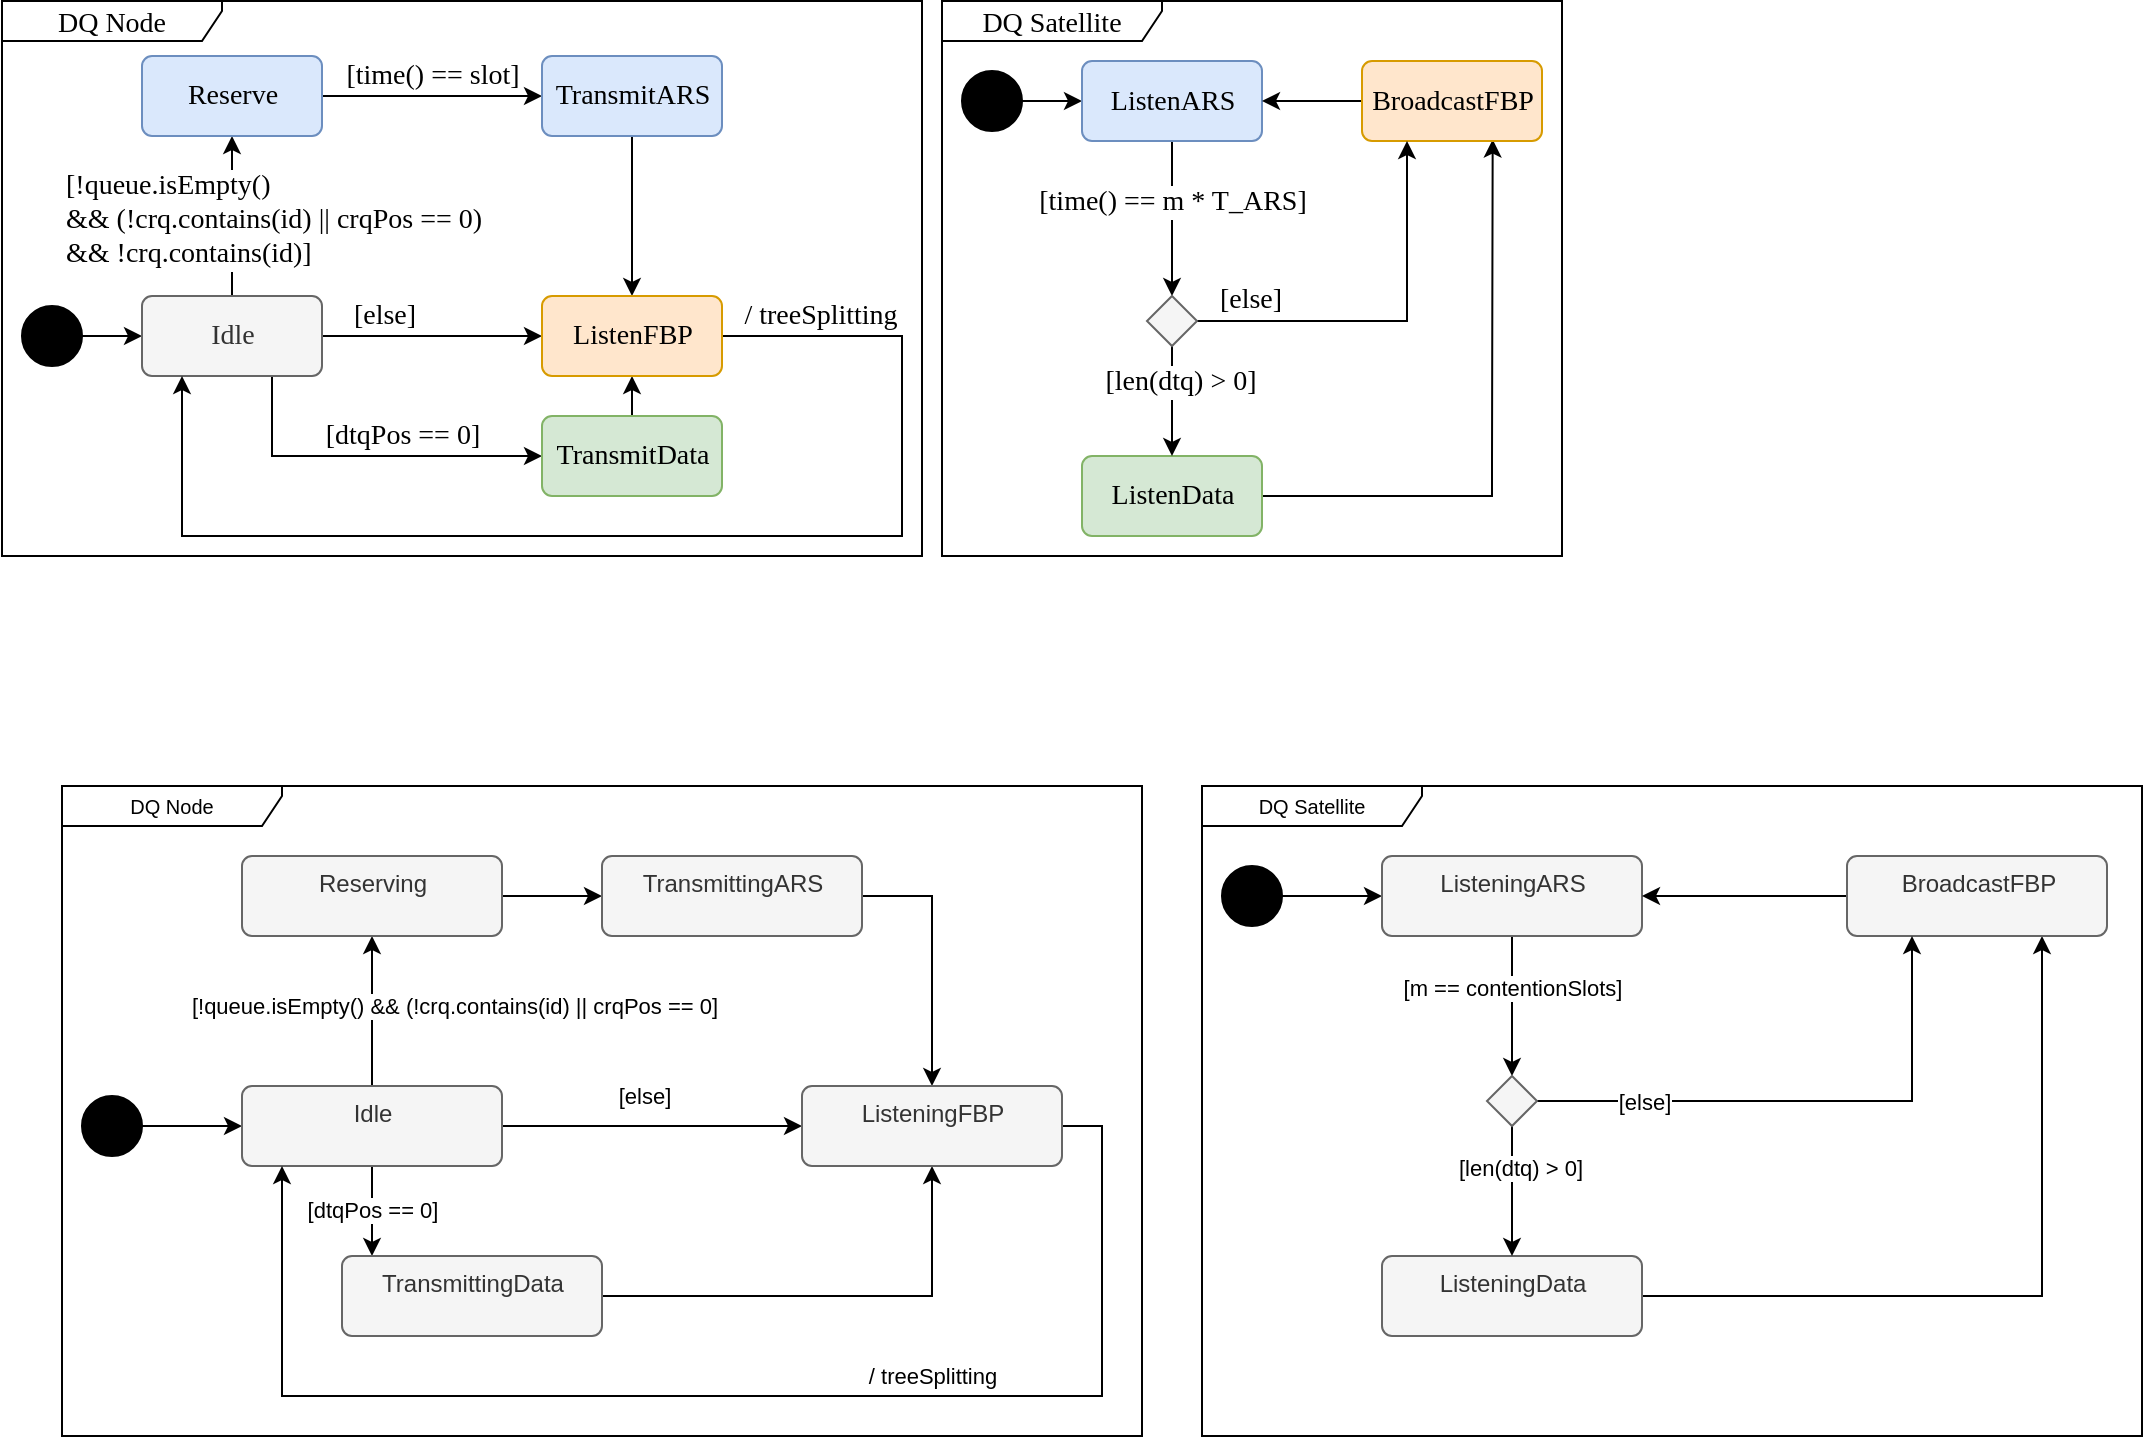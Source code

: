 <mxfile version="23.1.1" type="device">
  <diagram id="aoEpwyaVwkygxryid49U" name="Page-1">
    <mxGraphModel dx="3187" dy="1827" grid="1" gridSize="10" guides="1" tooltips="1" connect="1" arrows="1" fold="1" page="1" pageScale="1" pageWidth="850" pageHeight="1100" math="0" shadow="0">
      <root>
        <mxCell id="0" />
        <mxCell id="1" parent="0" />
        <mxCell id="NaTh2jjpvzgjg7sWAXUI-25" style="edgeStyle=orthogonalEdgeStyle;rounded=0;orthogonalLoop=1;jettySize=auto;html=1;" parent="1" source="NaTh2jjpvzgjg7sWAXUI-26" target="NaTh2jjpvzgjg7sWAXUI-29" edge="1">
          <mxGeometry relative="1" as="geometry" />
        </mxCell>
        <mxCell id="NaTh2jjpvzgjg7sWAXUI-26" value="" style="ellipse;fillColor=strokeColor;" parent="1" vertex="1">
          <mxGeometry x="60" y="660" width="30" height="30" as="geometry" />
        </mxCell>
        <mxCell id="8myoIXHwX_xvSEYw4F4F-2" style="edgeStyle=orthogonalEdgeStyle;rounded=0;orthogonalLoop=1;jettySize=auto;html=1;exitX=0.5;exitY=0;exitDx=0;exitDy=0;" parent="1" source="NaTh2jjpvzgjg7sWAXUI-29" target="8myoIXHwX_xvSEYw4F4F-1" edge="1">
          <mxGeometry relative="1" as="geometry" />
        </mxCell>
        <mxCell id="8myoIXHwX_xvSEYw4F4F-3" value="[!queue.isEmpty() &amp;amp;&amp;amp; (!crq.contains(id) || crqPos == 0]" style="edgeLabel;html=1;align=center;verticalAlign=middle;resizable=0;points=[];" parent="8myoIXHwX_xvSEYw4F4F-2" vertex="1" connectable="0">
          <mxGeometry x="-0.319" relative="1" as="geometry">
            <mxPoint x="41" y="-15" as="offset" />
          </mxGeometry>
        </mxCell>
        <mxCell id="8myoIXHwX_xvSEYw4F4F-7" style="edgeStyle=orthogonalEdgeStyle;rounded=0;orthogonalLoop=1;jettySize=auto;html=1;" parent="1" source="NaTh2jjpvzgjg7sWAXUI-29" target="8myoIXHwX_xvSEYw4F4F-6" edge="1">
          <mxGeometry relative="1" as="geometry">
            <Array as="points">
              <mxPoint x="205" y="730" />
              <mxPoint x="205" y="730" />
            </Array>
          </mxGeometry>
        </mxCell>
        <mxCell id="8myoIXHwX_xvSEYw4F4F-8" value="[dtqPos == 0]" style="edgeLabel;html=1;align=center;verticalAlign=middle;resizable=0;points=[];" parent="8myoIXHwX_xvSEYw4F4F-7" vertex="1" connectable="0">
          <mxGeometry x="-0.58" y="1" relative="1" as="geometry">
            <mxPoint x="-1" y="12" as="offset" />
          </mxGeometry>
        </mxCell>
        <mxCell id="8myoIXHwX_xvSEYw4F4F-10" style="edgeStyle=orthogonalEdgeStyle;rounded=0;orthogonalLoop=1;jettySize=auto;html=1;" parent="1" source="NaTh2jjpvzgjg7sWAXUI-29" target="8myoIXHwX_xvSEYw4F4F-9" edge="1">
          <mxGeometry relative="1" as="geometry" />
        </mxCell>
        <mxCell id="8myoIXHwX_xvSEYw4F4F-11" value="[else]" style="edgeLabel;html=1;align=center;verticalAlign=middle;resizable=0;points=[];" parent="8myoIXHwX_xvSEYw4F4F-10" vertex="1" connectable="0">
          <mxGeometry x="-0.484" y="1" relative="1" as="geometry">
            <mxPoint x="32" y="-14" as="offset" />
          </mxGeometry>
        </mxCell>
        <mxCell id="NaTh2jjpvzgjg7sWAXUI-29" value="Idle" style="html=1;align=center;verticalAlign=top;rounded=1;absoluteArcSize=1;arcSize=10;dashed=0;fillColor=#f5f5f5;fontColor=#333333;strokeColor=#666666;" parent="1" vertex="1">
          <mxGeometry x="140" y="655" width="130" height="40" as="geometry" />
        </mxCell>
        <mxCell id="8myoIXHwX_xvSEYw4F4F-12" style="edgeStyle=orthogonalEdgeStyle;rounded=0;orthogonalLoop=1;jettySize=auto;html=1;" parent="1" source="8myoIXHwX_xvSEYw4F4F-17" target="8myoIXHwX_xvSEYw4F4F-9" edge="1">
          <mxGeometry relative="1" as="geometry">
            <Array as="points">
              <mxPoint x="485" y="560" />
            </Array>
          </mxGeometry>
        </mxCell>
        <mxCell id="8myoIXHwX_xvSEYw4F4F-18" style="edgeStyle=orthogonalEdgeStyle;rounded=0;orthogonalLoop=1;jettySize=auto;html=1;" parent="1" source="8myoIXHwX_xvSEYw4F4F-1" target="8myoIXHwX_xvSEYw4F4F-17" edge="1">
          <mxGeometry relative="1" as="geometry" />
        </mxCell>
        <mxCell id="8myoIXHwX_xvSEYw4F4F-1" value="Reserving" style="html=1;align=center;verticalAlign=top;rounded=1;absoluteArcSize=1;arcSize=10;dashed=0;fillColor=#f5f5f5;fontColor=#333333;strokeColor=#666666;" parent="1" vertex="1">
          <mxGeometry x="140" y="540" width="130" height="40" as="geometry" />
        </mxCell>
        <mxCell id="8myoIXHwX_xvSEYw4F4F-13" style="edgeStyle=orthogonalEdgeStyle;rounded=0;orthogonalLoop=1;jettySize=auto;html=1;" parent="1" source="8myoIXHwX_xvSEYw4F4F-6" target="8myoIXHwX_xvSEYw4F4F-9" edge="1">
          <mxGeometry relative="1" as="geometry">
            <Array as="points">
              <mxPoint x="485" y="760" />
            </Array>
          </mxGeometry>
        </mxCell>
        <mxCell id="8myoIXHwX_xvSEYw4F4F-6" value="TransmittingData" style="html=1;align=center;verticalAlign=top;rounded=1;absoluteArcSize=1;arcSize=10;dashed=0;fillColor=#f5f5f5;fontColor=#333333;strokeColor=#666666;" parent="1" vertex="1">
          <mxGeometry x="190" y="740" width="130" height="40" as="geometry" />
        </mxCell>
        <mxCell id="8myoIXHwX_xvSEYw4F4F-14" style="edgeStyle=orthogonalEdgeStyle;rounded=0;orthogonalLoop=1;jettySize=auto;html=1;" parent="1" source="8myoIXHwX_xvSEYw4F4F-9" target="NaTh2jjpvzgjg7sWAXUI-29" edge="1">
          <mxGeometry relative="1" as="geometry">
            <Array as="points">
              <mxPoint x="570" y="675" />
              <mxPoint x="570" y="810" />
              <mxPoint x="160" y="810" />
            </Array>
          </mxGeometry>
        </mxCell>
        <mxCell id="8myoIXHwX_xvSEYw4F4F-15" value="/ treeSplitting" style="edgeLabel;html=1;align=center;verticalAlign=middle;resizable=0;points=[];" parent="8myoIXHwX_xvSEYw4F4F-14" vertex="1" connectable="0">
          <mxGeometry x="0.076" y="3" relative="1" as="geometry">
            <mxPoint x="126" y="-13" as="offset" />
          </mxGeometry>
        </mxCell>
        <mxCell id="8myoIXHwX_xvSEYw4F4F-9" value="ListeningFBP" style="html=1;align=center;verticalAlign=top;rounded=1;absoluteArcSize=1;arcSize=10;dashed=0;fillColor=#f5f5f5;fontColor=#333333;strokeColor=#666666;" parent="1" vertex="1">
          <mxGeometry x="420" y="655" width="130" height="40" as="geometry" />
        </mxCell>
        <mxCell id="8myoIXHwX_xvSEYw4F4F-16" value="DQ Node" style="shape=umlFrame;whiteSpace=wrap;html=1;fontSize=10;width=110;height=20;" parent="1" vertex="1">
          <mxGeometry x="50" y="505" width="540" height="325" as="geometry" />
        </mxCell>
        <mxCell id="8myoIXHwX_xvSEYw4F4F-17" value="TransmittingARS" style="html=1;align=center;verticalAlign=top;rounded=1;absoluteArcSize=1;arcSize=10;dashed=0;fillColor=#f5f5f5;fontColor=#333333;strokeColor=#666666;" parent="1" vertex="1">
          <mxGeometry x="320" y="540" width="130" height="40" as="geometry" />
        </mxCell>
        <mxCell id="ifaudsmOs5MDKRNVzAqA-16" style="edgeStyle=orthogonalEdgeStyle;rounded=0;orthogonalLoop=1;jettySize=auto;html=1;" parent="1" source="ifaudsmOs5MDKRNVzAqA-17" target="ifaudsmOs5MDKRNVzAqA-20" edge="1">
          <mxGeometry relative="1" as="geometry" />
        </mxCell>
        <mxCell id="ifaudsmOs5MDKRNVzAqA-17" value="" style="ellipse;fillColor=strokeColor;" parent="1" vertex="1">
          <mxGeometry x="630" y="545" width="30" height="30" as="geometry" />
        </mxCell>
        <mxCell id="ifaudsmOs5MDKRNVzAqA-18" style="edgeStyle=orthogonalEdgeStyle;rounded=0;orthogonalLoop=1;jettySize=auto;html=1;fontSize=10;" parent="1" source="ifaudsmOs5MDKRNVzAqA-20" target="ifaudsmOs5MDKRNVzAqA-30" edge="1">
          <mxGeometry relative="1" as="geometry">
            <mxPoint x="900" y="585" as="targetPoint" />
          </mxGeometry>
        </mxCell>
        <mxCell id="ifaudsmOs5MDKRNVzAqA-19" value="[m == contentionSlots]" style="edgeLabel;html=1;align=center;verticalAlign=middle;resizable=0;points=[];" parent="ifaudsmOs5MDKRNVzAqA-18" vertex="1" connectable="0">
          <mxGeometry x="-0.257" y="1" relative="1" as="geometry">
            <mxPoint x="-1" as="offset" />
          </mxGeometry>
        </mxCell>
        <mxCell id="ifaudsmOs5MDKRNVzAqA-20" value="ListeningARS" style="html=1;align=center;verticalAlign=top;rounded=1;absoluteArcSize=1;arcSize=10;dashed=0;fillColor=#f5f5f5;fontColor=#333333;strokeColor=#666666;" parent="1" vertex="1">
          <mxGeometry x="710" y="540" width="130" height="40" as="geometry" />
        </mxCell>
        <mxCell id="ifaudsmOs5MDKRNVzAqA-21" value="DQ Satellite" style="shape=umlFrame;whiteSpace=wrap;html=1;fontSize=10;width=110;height=20;" parent="1" vertex="1">
          <mxGeometry x="620" y="505" width="470" height="325" as="geometry" />
        </mxCell>
        <mxCell id="ifaudsmOs5MDKRNVzAqA-22" style="edgeStyle=orthogonalEdgeStyle;rounded=0;orthogonalLoop=1;jettySize=auto;html=1;exitX=1;exitY=0.5;exitDx=0;exitDy=0;entryX=0.75;entryY=1;entryDx=0;entryDy=0;" parent="1" source="ifaudsmOs5MDKRNVzAqA-23" target="ifaudsmOs5MDKRNVzAqA-25" edge="1">
          <mxGeometry relative="1" as="geometry">
            <Array as="points">
              <mxPoint x="1040" y="760" />
            </Array>
          </mxGeometry>
        </mxCell>
        <mxCell id="ifaudsmOs5MDKRNVzAqA-23" value="ListeningData" style="html=1;align=center;verticalAlign=top;rounded=1;absoluteArcSize=1;arcSize=10;dashed=0;fillColor=#f5f5f5;fontColor=#333333;strokeColor=#666666;" parent="1" vertex="1">
          <mxGeometry x="710" y="740" width="130" height="40" as="geometry" />
        </mxCell>
        <mxCell id="ifaudsmOs5MDKRNVzAqA-24" style="edgeStyle=orthogonalEdgeStyle;rounded=0;orthogonalLoop=1;jettySize=auto;html=1;" parent="1" source="ifaudsmOs5MDKRNVzAqA-25" target="ifaudsmOs5MDKRNVzAqA-20" edge="1">
          <mxGeometry relative="1" as="geometry" />
        </mxCell>
        <mxCell id="ifaudsmOs5MDKRNVzAqA-25" value="BroadcastFBP" style="html=1;align=center;verticalAlign=top;rounded=1;absoluteArcSize=1;arcSize=10;dashed=0;fillColor=#f5f5f5;fontColor=#333333;strokeColor=#666666;" parent="1" vertex="1">
          <mxGeometry x="942.5" y="540" width="130" height="40" as="geometry" />
        </mxCell>
        <mxCell id="ifaudsmOs5MDKRNVzAqA-28" style="edgeStyle=orthogonalEdgeStyle;rounded=0;orthogonalLoop=1;jettySize=auto;html=1;" parent="1" source="ifaudsmOs5MDKRNVzAqA-30" target="ifaudsmOs5MDKRNVzAqA-23" edge="1">
          <mxGeometry relative="1" as="geometry" />
        </mxCell>
        <mxCell id="ifaudsmOs5MDKRNVzAqA-29" value="[len(dtq) &amp;gt; 0]" style="edgeLabel;html=1;align=center;verticalAlign=middle;resizable=0;points=[];" parent="ifaudsmOs5MDKRNVzAqA-28" vertex="1" connectable="0">
          <mxGeometry x="-0.448" relative="1" as="geometry">
            <mxPoint x="4" y="3" as="offset" />
          </mxGeometry>
        </mxCell>
        <mxCell id="ifaudsmOs5MDKRNVzAqA-33" style="edgeStyle=orthogonalEdgeStyle;rounded=0;orthogonalLoop=1;jettySize=auto;html=1;exitX=1;exitY=0.5;exitDx=0;exitDy=0;entryX=0.25;entryY=1;entryDx=0;entryDy=0;" parent="1" source="ifaudsmOs5MDKRNVzAqA-30" target="ifaudsmOs5MDKRNVzAqA-25" edge="1">
          <mxGeometry relative="1" as="geometry" />
        </mxCell>
        <mxCell id="ifaudsmOs5MDKRNVzAqA-34" value="[else]" style="edgeLabel;html=1;align=center;verticalAlign=middle;resizable=0;points=[];" parent="ifaudsmOs5MDKRNVzAqA-33" vertex="1" connectable="0">
          <mxGeometry x="-0.49" y="2" relative="1" as="geometry">
            <mxPoint x="-16" y="2" as="offset" />
          </mxGeometry>
        </mxCell>
        <mxCell id="ifaudsmOs5MDKRNVzAqA-30" value="" style="rhombus;whiteSpace=wrap;html=1;fillColor=#f5f5f5;fontColor=#333333;strokeColor=#666666;" parent="1" vertex="1">
          <mxGeometry x="762.5" y="650" width="25" height="25" as="geometry" />
        </mxCell>
        <mxCell id="bgmofIdBYpxs3ws7wYql-1" value="&lt;font style=&quot;font-size: 14px;&quot; face=&quot;Times New Roman&quot;&gt;DQ Satellite&lt;/font&gt;" style="shape=umlFrame;whiteSpace=wrap;html=1;fontSize=14;width=110;height=20;" vertex="1" parent="1">
          <mxGeometry x="490" y="112.5" width="310" height="277.5" as="geometry" />
        </mxCell>
        <mxCell id="bgmofIdBYpxs3ws7wYql-2" value="&lt;font style=&quot;font-size: 14px;&quot; face=&quot;Times New Roman&quot;&gt;DQ Node&lt;/font&gt;" style="shape=umlFrame;whiteSpace=wrap;html=1;fontSize=14;width=110;height=20;" vertex="1" parent="1">
          <mxGeometry x="20" y="112.5" width="460" height="277.5" as="geometry" />
        </mxCell>
        <mxCell id="bgmofIdBYpxs3ws7wYql-3" style="edgeStyle=orthogonalEdgeStyle;rounded=0;orthogonalLoop=1;jettySize=auto;html=1;fontFamily=Times New Roman;fontSize=14;" edge="1" parent="1" source="bgmofIdBYpxs3ws7wYql-4" target="bgmofIdBYpxs3ws7wYql-11">
          <mxGeometry relative="1" as="geometry" />
        </mxCell>
        <mxCell id="bgmofIdBYpxs3ws7wYql-4" value="" style="ellipse;fillColor=strokeColor;fontFamily=Times New Roman;fontSize=14;" vertex="1" parent="1">
          <mxGeometry x="30" y="265" width="30" height="30" as="geometry" />
        </mxCell>
        <mxCell id="bgmofIdBYpxs3ws7wYql-5" style="edgeStyle=orthogonalEdgeStyle;rounded=0;orthogonalLoop=1;jettySize=auto;html=1;exitX=0.5;exitY=0;exitDx=0;exitDy=0;fontFamily=Times New Roman;fontSize=14;" edge="1" parent="1" source="bgmofIdBYpxs3ws7wYql-11" target="bgmofIdBYpxs3ws7wYql-15">
          <mxGeometry relative="1" as="geometry" />
        </mxCell>
        <mxCell id="bgmofIdBYpxs3ws7wYql-6" value="[!queue.isEmpty()&lt;br style=&quot;font-size: 14px;&quot;&gt;&amp;amp;&amp;amp; (!crq.contains(id) || crqPos == 0)&lt;br style=&quot;font-size: 14px;&quot;&gt;&amp;amp;&amp;amp; !crq.contains(id)]" style="edgeLabel;html=1;align=left;verticalAlign=middle;resizable=0;points=[];fontFamily=Times New Roman;fontSize=14;" vertex="1" connectable="0" parent="bgmofIdBYpxs3ws7wYql-5">
          <mxGeometry x="-0.319" relative="1" as="geometry">
            <mxPoint x="-85" y="-11" as="offset" />
          </mxGeometry>
        </mxCell>
        <mxCell id="bgmofIdBYpxs3ws7wYql-7" style="edgeStyle=orthogonalEdgeStyle;rounded=0;orthogonalLoop=1;jettySize=auto;html=1;fontFamily=Times New Roman;fontSize=14;" edge="1" parent="1" source="bgmofIdBYpxs3ws7wYql-11" target="bgmofIdBYpxs3ws7wYql-17">
          <mxGeometry relative="1" as="geometry">
            <Array as="points">
              <mxPoint x="155" y="335" />
              <mxPoint x="155" y="335" />
            </Array>
          </mxGeometry>
        </mxCell>
        <mxCell id="bgmofIdBYpxs3ws7wYql-8" value="[dtqPos == 0]" style="edgeLabel;html=1;align=center;verticalAlign=middle;resizable=0;points=[];fontFamily=Times New Roman;fontSize=14;" vertex="1" connectable="0" parent="bgmofIdBYpxs3ws7wYql-7">
          <mxGeometry x="-0.58" y="1" relative="1" as="geometry">
            <mxPoint x="64" y="-7" as="offset" />
          </mxGeometry>
        </mxCell>
        <mxCell id="bgmofIdBYpxs3ws7wYql-9" style="edgeStyle=orthogonalEdgeStyle;rounded=0;orthogonalLoop=1;jettySize=auto;html=1;fontFamily=Times New Roman;fontSize=14;" edge="1" parent="1" source="bgmofIdBYpxs3ws7wYql-11" target="bgmofIdBYpxs3ws7wYql-20">
          <mxGeometry relative="1" as="geometry" />
        </mxCell>
        <mxCell id="bgmofIdBYpxs3ws7wYql-10" value="[else]" style="edgeLabel;html=1;align=center;verticalAlign=middle;resizable=0;points=[];fontFamily=Times New Roman;fontSize=14;" vertex="1" connectable="0" parent="bgmofIdBYpxs3ws7wYql-9">
          <mxGeometry x="-0.484" y="1" relative="1" as="geometry">
            <mxPoint x="2" y="-9" as="offset" />
          </mxGeometry>
        </mxCell>
        <mxCell id="bgmofIdBYpxs3ws7wYql-11" value="Idle" style="html=1;align=center;verticalAlign=middle;rounded=1;absoluteArcSize=1;arcSize=10;dashed=0;fillColor=#f5f5f5;fontColor=#333333;strokeColor=#666666;fontFamily=Times New Roman;fontSize=14;" vertex="1" parent="1">
          <mxGeometry x="90" y="260" width="90" height="40" as="geometry" />
        </mxCell>
        <mxCell id="bgmofIdBYpxs3ws7wYql-12" style="edgeStyle=orthogonalEdgeStyle;rounded=0;orthogonalLoop=1;jettySize=auto;html=1;fontFamily=Times New Roman;fontSize=14;" edge="1" parent="1" source="bgmofIdBYpxs3ws7wYql-21" target="bgmofIdBYpxs3ws7wYql-20">
          <mxGeometry relative="1" as="geometry">
            <Array as="points">
              <mxPoint x="335" y="200" />
              <mxPoint x="335" y="200" />
            </Array>
          </mxGeometry>
        </mxCell>
        <mxCell id="bgmofIdBYpxs3ws7wYql-13" style="edgeStyle=orthogonalEdgeStyle;rounded=0;orthogonalLoop=1;jettySize=auto;html=1;fontFamily=Times New Roman;fontSize=14;" edge="1" parent="1" source="bgmofIdBYpxs3ws7wYql-15" target="bgmofIdBYpxs3ws7wYql-21">
          <mxGeometry relative="1" as="geometry" />
        </mxCell>
        <mxCell id="bgmofIdBYpxs3ws7wYql-14" value="[time() == slot]" style="edgeLabel;html=1;align=center;verticalAlign=middle;resizable=0;points=[];fontFamily=Times New Roman;fontSize=14;" vertex="1" connectable="0" parent="bgmofIdBYpxs3ws7wYql-13">
          <mxGeometry x="-0.34" y="4" relative="1" as="geometry">
            <mxPoint x="18" y="-6" as="offset" />
          </mxGeometry>
        </mxCell>
        <mxCell id="bgmofIdBYpxs3ws7wYql-15" value="Reserve" style="html=1;align=center;verticalAlign=middle;rounded=1;absoluteArcSize=1;arcSize=10;dashed=0;fillColor=#dae8fc;strokeColor=#6c8ebf;fontFamily=Times New Roman;fontSize=14;" vertex="1" parent="1">
          <mxGeometry x="90" y="140" width="90" height="40" as="geometry" />
        </mxCell>
        <mxCell id="bgmofIdBYpxs3ws7wYql-16" style="edgeStyle=orthogonalEdgeStyle;rounded=0;orthogonalLoop=1;jettySize=auto;html=1;exitX=0.5;exitY=0;exitDx=0;exitDy=0;entryX=0.5;entryY=1;entryDx=0;entryDy=0;fontSize=14;" edge="1" parent="1" source="bgmofIdBYpxs3ws7wYql-17" target="bgmofIdBYpxs3ws7wYql-20">
          <mxGeometry relative="1" as="geometry" />
        </mxCell>
        <mxCell id="bgmofIdBYpxs3ws7wYql-17" value="TransmitData" style="html=1;align=center;verticalAlign=middle;rounded=1;absoluteArcSize=1;arcSize=10;dashed=0;fillColor=#d5e8d4;strokeColor=#82b366;fontFamily=Times New Roman;fontSize=14;" vertex="1" parent="1">
          <mxGeometry x="290" y="320" width="90" height="40" as="geometry" />
        </mxCell>
        <mxCell id="bgmofIdBYpxs3ws7wYql-18" style="edgeStyle=orthogonalEdgeStyle;rounded=0;orthogonalLoop=1;jettySize=auto;html=1;fontFamily=Times New Roman;fontSize=14;" edge="1" parent="1" source="bgmofIdBYpxs3ws7wYql-20" target="bgmofIdBYpxs3ws7wYql-11">
          <mxGeometry relative="1" as="geometry">
            <Array as="points">
              <mxPoint x="470" y="280" />
              <mxPoint x="470" y="380" />
              <mxPoint x="110" y="380" />
            </Array>
          </mxGeometry>
        </mxCell>
        <mxCell id="bgmofIdBYpxs3ws7wYql-19" value="/ treeSplitting" style="edgeLabel;html=1;align=center;verticalAlign=middle;resizable=0;points=[];fontFamily=Times New Roman;fontSize=14;" vertex="1" connectable="0" parent="bgmofIdBYpxs3ws7wYql-18">
          <mxGeometry x="0.076" y="3" relative="1" as="geometry">
            <mxPoint x="108" y="-113" as="offset" />
          </mxGeometry>
        </mxCell>
        <mxCell id="bgmofIdBYpxs3ws7wYql-20" value="ListenFBP" style="html=1;align=center;verticalAlign=middle;rounded=1;absoluteArcSize=1;arcSize=10;dashed=0;fillColor=#ffe6cc;strokeColor=#d79b00;fontFamily=Times New Roman;fontSize=14;" vertex="1" parent="1">
          <mxGeometry x="290" y="260" width="90" height="40" as="geometry" />
        </mxCell>
        <mxCell id="bgmofIdBYpxs3ws7wYql-21" value="TransmitARS" style="html=1;align=center;verticalAlign=middle;rounded=1;absoluteArcSize=1;arcSize=10;dashed=0;fillColor=#dae8fc;strokeColor=#6c8ebf;fontFamily=Times New Roman;fontSize=14;" vertex="1" parent="1">
          <mxGeometry x="290" y="140" width="90" height="40" as="geometry" />
        </mxCell>
        <mxCell id="bgmofIdBYpxs3ws7wYql-22" style="edgeStyle=orthogonalEdgeStyle;rounded=0;orthogonalLoop=1;jettySize=auto;html=1;fontFamily=Times New Roman;fontSize=14;" edge="1" parent="1" source="bgmofIdBYpxs3ws7wYql-23" target="bgmofIdBYpxs3ws7wYql-26">
          <mxGeometry relative="1" as="geometry" />
        </mxCell>
        <mxCell id="bgmofIdBYpxs3ws7wYql-23" value="" style="ellipse;fillColor=strokeColor;fontFamily=Times New Roman;fontSize=14;" vertex="1" parent="1">
          <mxGeometry x="500" y="147.5" width="30" height="30" as="geometry" />
        </mxCell>
        <mxCell id="bgmofIdBYpxs3ws7wYql-24" style="edgeStyle=orthogonalEdgeStyle;rounded=0;orthogonalLoop=1;jettySize=auto;html=1;fontSize=14;fontFamily=Times New Roman;" edge="1" parent="1" source="bgmofIdBYpxs3ws7wYql-26" target="bgmofIdBYpxs3ws7wYql-35">
          <mxGeometry relative="1" as="geometry">
            <mxPoint x="750" y="192.5" as="targetPoint" />
          </mxGeometry>
        </mxCell>
        <mxCell id="bgmofIdBYpxs3ws7wYql-25" value="[time() == m * T_ARS]" style="edgeLabel;html=1;align=center;verticalAlign=middle;resizable=0;points=[];fontFamily=Times New Roman;fontSize=14;" vertex="1" connectable="0" parent="bgmofIdBYpxs3ws7wYql-24">
          <mxGeometry x="-0.257" y="1" relative="1" as="geometry">
            <mxPoint x="-1" y="1" as="offset" />
          </mxGeometry>
        </mxCell>
        <mxCell id="bgmofIdBYpxs3ws7wYql-26" value="ListenARS" style="html=1;align=center;verticalAlign=middle;rounded=1;absoluteArcSize=1;arcSize=10;dashed=0;fillColor=#dae8fc;strokeColor=#6c8ebf;fontFamily=Times New Roman;fontSize=14;" vertex="1" parent="1">
          <mxGeometry x="560" y="142.5" width="90" height="40" as="geometry" />
        </mxCell>
        <mxCell id="bgmofIdBYpxs3ws7wYql-27" style="edgeStyle=orthogonalEdgeStyle;rounded=0;orthogonalLoop=1;jettySize=auto;html=1;exitX=1;exitY=0.5;exitDx=0;exitDy=0;entryX=0.726;entryY=0.982;entryDx=0;entryDy=0;fontFamily=Times New Roman;fontSize=14;entryPerimeter=0;" edge="1" parent="1" source="bgmofIdBYpxs3ws7wYql-28" target="bgmofIdBYpxs3ws7wYql-30">
          <mxGeometry relative="1" as="geometry">
            <Array as="points">
              <mxPoint x="765" y="342.5" />
              <mxPoint x="765" y="186.5" />
            </Array>
            <mxPoint x="722.47" y="307.5" as="sourcePoint" />
            <mxPoint x="922.47" y="152.5" as="targetPoint" />
          </mxGeometry>
        </mxCell>
        <mxCell id="bgmofIdBYpxs3ws7wYql-28" value="ListenData" style="html=1;align=center;verticalAlign=middle;rounded=1;absoluteArcSize=1;arcSize=10;dashed=0;fillColor=#d5e8d4;strokeColor=#82b366;fontFamily=Times New Roman;fontSize=14;" vertex="1" parent="1">
          <mxGeometry x="560" y="340" width="90" height="40" as="geometry" />
        </mxCell>
        <mxCell id="bgmofIdBYpxs3ws7wYql-29" style="edgeStyle=orthogonalEdgeStyle;rounded=0;orthogonalLoop=1;jettySize=auto;html=1;fontFamily=Times New Roman;fontSize=14;" edge="1" parent="1" source="bgmofIdBYpxs3ws7wYql-30" target="bgmofIdBYpxs3ws7wYql-26">
          <mxGeometry relative="1" as="geometry" />
        </mxCell>
        <mxCell id="bgmofIdBYpxs3ws7wYql-30" value="BroadcastFBP" style="html=1;align=center;verticalAlign=middle;rounded=1;absoluteArcSize=1;arcSize=10;dashed=0;fillColor=#ffe6cc;strokeColor=#d79b00;fontFamily=Times New Roman;fontSize=14;" vertex="1" parent="1">
          <mxGeometry x="700" y="142.5" width="90" height="40" as="geometry" />
        </mxCell>
        <mxCell id="bgmofIdBYpxs3ws7wYql-31" style="edgeStyle=orthogonalEdgeStyle;rounded=0;orthogonalLoop=1;jettySize=auto;html=1;fontFamily=Times New Roman;fontSize=14;" edge="1" parent="1" source="bgmofIdBYpxs3ws7wYql-35" target="bgmofIdBYpxs3ws7wYql-28">
          <mxGeometry relative="1" as="geometry" />
        </mxCell>
        <mxCell id="bgmofIdBYpxs3ws7wYql-32" value="[len(dtq) &amp;gt; 0]" style="edgeLabel;html=1;align=center;verticalAlign=middle;resizable=0;points=[];fontFamily=Times New Roman;fontSize=14;" vertex="1" connectable="0" parent="bgmofIdBYpxs3ws7wYql-31">
          <mxGeometry x="-0.448" relative="1" as="geometry">
            <mxPoint x="4" y="3" as="offset" />
          </mxGeometry>
        </mxCell>
        <mxCell id="bgmofIdBYpxs3ws7wYql-33" style="edgeStyle=orthogonalEdgeStyle;rounded=0;orthogonalLoop=1;jettySize=auto;html=1;exitX=1;exitY=0.5;exitDx=0;exitDy=0;entryX=0.25;entryY=1;entryDx=0;entryDy=0;fontFamily=Times New Roman;fontSize=14;" edge="1" parent="1" source="bgmofIdBYpxs3ws7wYql-35" target="bgmofIdBYpxs3ws7wYql-30">
          <mxGeometry relative="1" as="geometry" />
        </mxCell>
        <mxCell id="bgmofIdBYpxs3ws7wYql-34" value="[else]" style="edgeLabel;html=1;align=center;verticalAlign=middle;resizable=0;points=[];fontFamily=Times New Roman;fontSize=14;" vertex="1" connectable="0" parent="bgmofIdBYpxs3ws7wYql-33">
          <mxGeometry x="-0.49" y="2" relative="1" as="geometry">
            <mxPoint x="-23" y="-9" as="offset" />
          </mxGeometry>
        </mxCell>
        <mxCell id="bgmofIdBYpxs3ws7wYql-35" value="" style="rhombus;whiteSpace=wrap;html=1;fillColor=#f5f5f5;fontColor=#333333;strokeColor=#666666;fontFamily=Times New Roman;fontSize=14;" vertex="1" parent="1">
          <mxGeometry x="592.5" y="260" width="25" height="25" as="geometry" />
        </mxCell>
      </root>
    </mxGraphModel>
  </diagram>
</mxfile>
